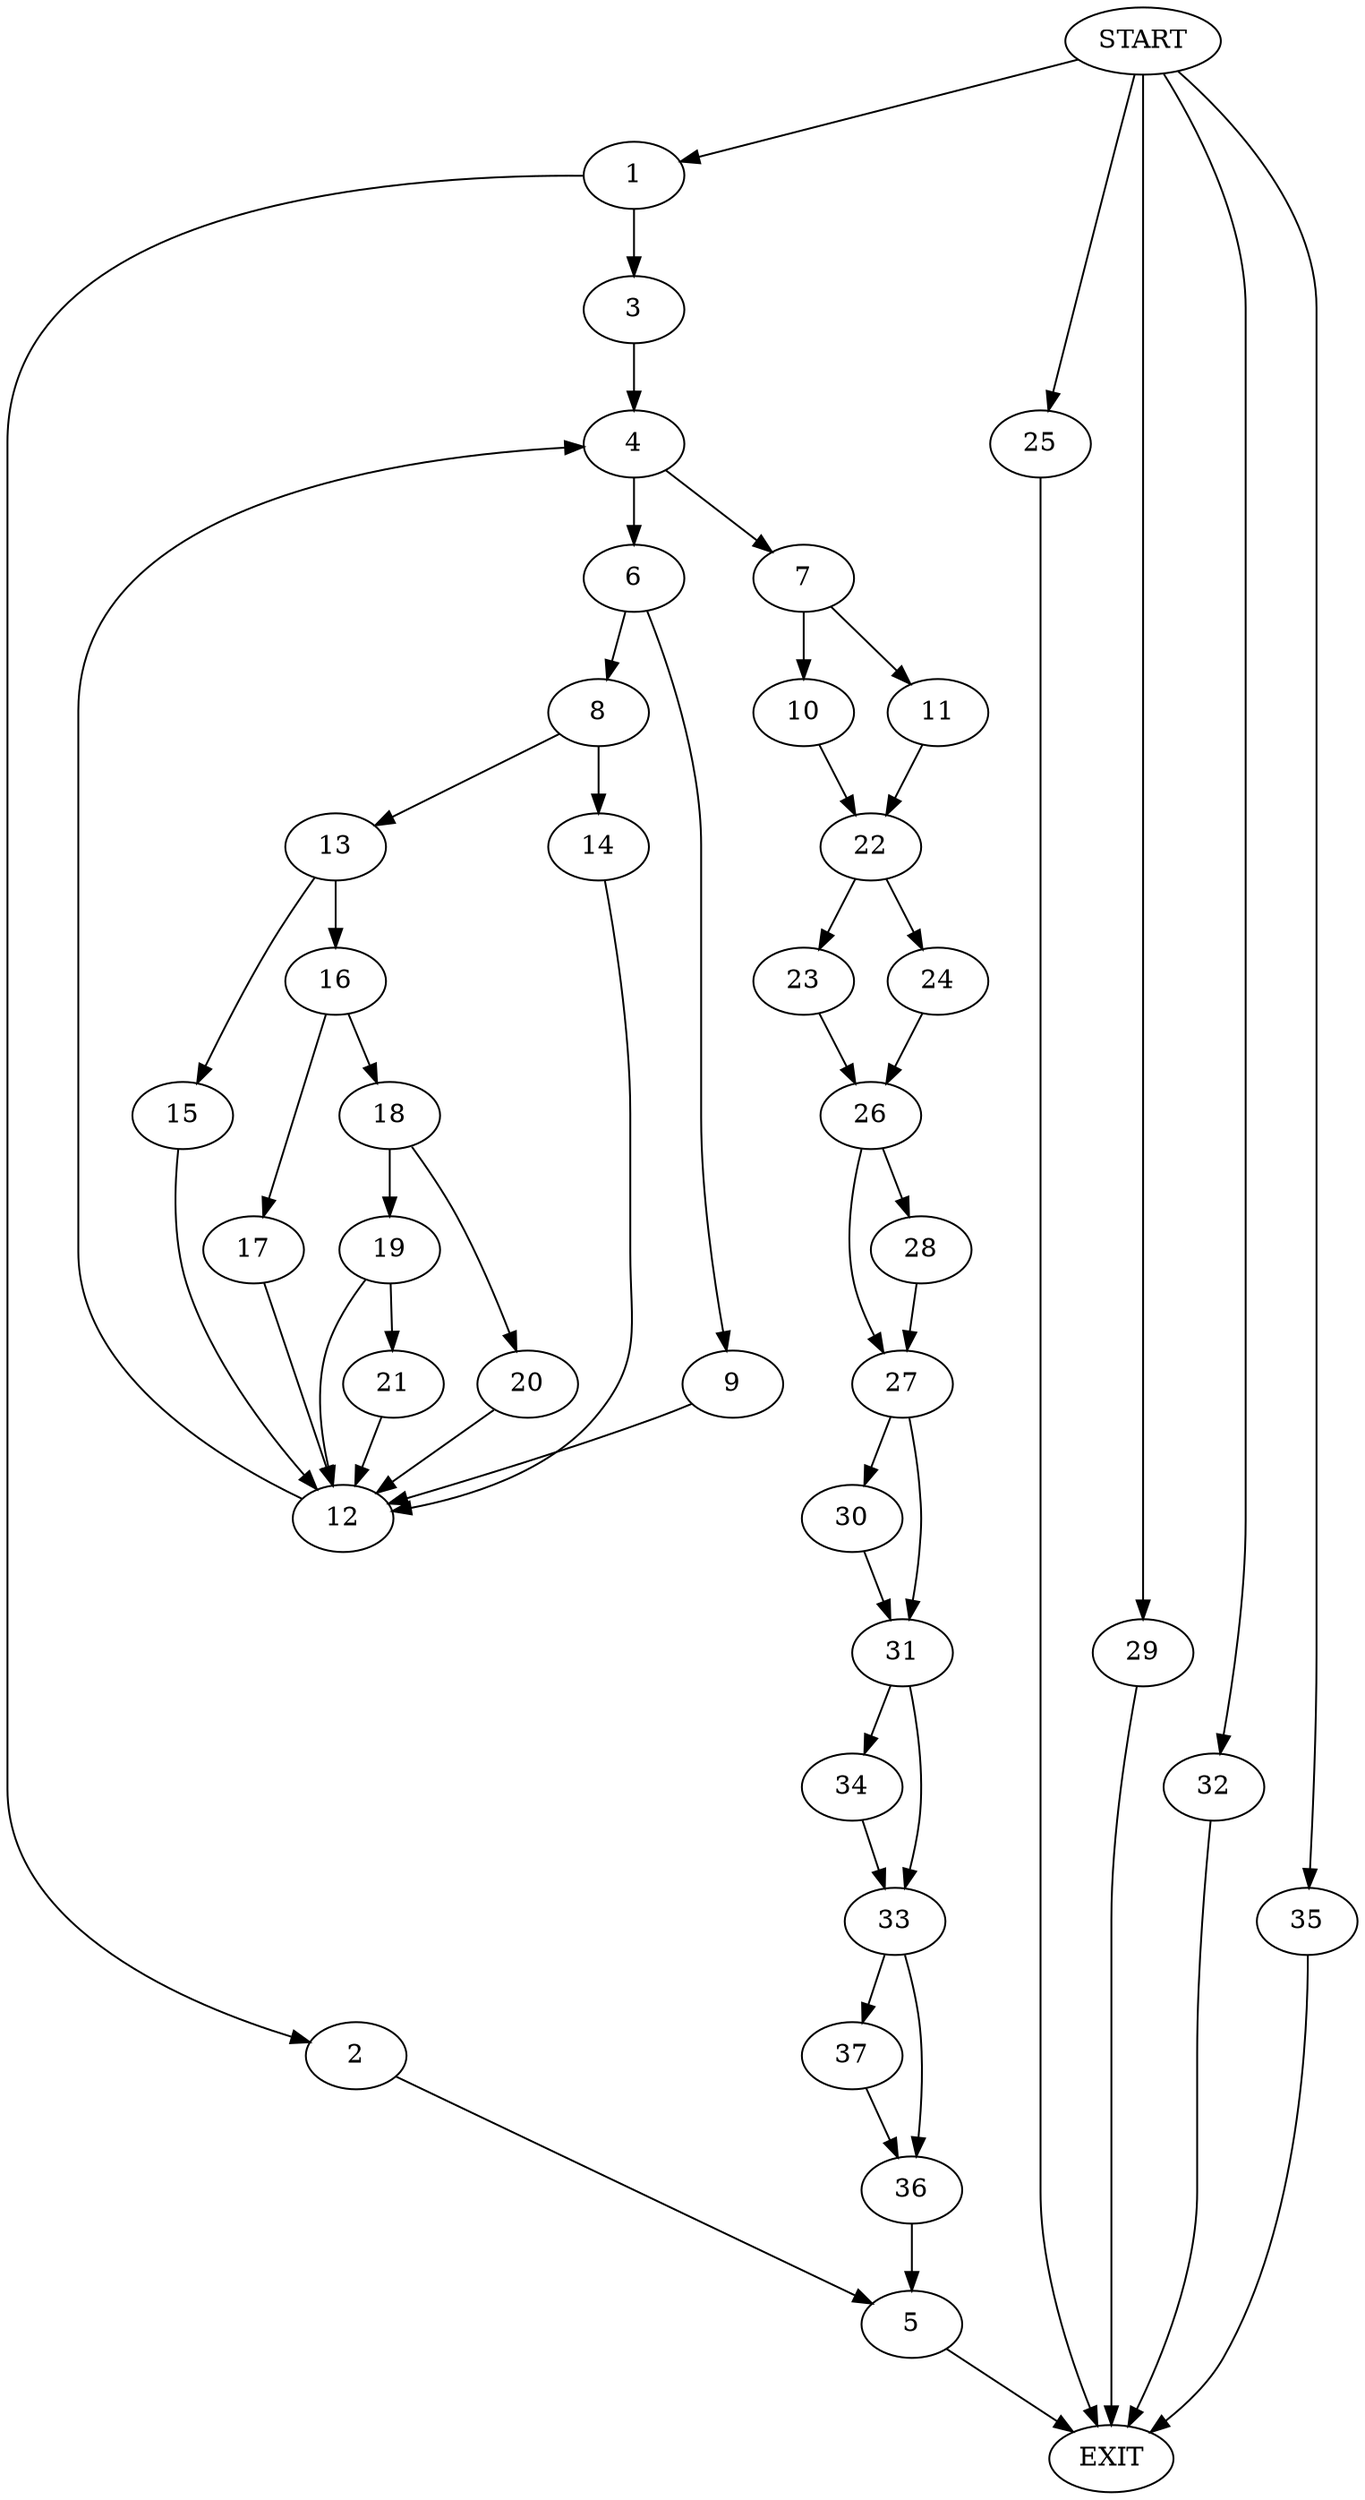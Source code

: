 digraph {
0 [label="START"]
38 [label="EXIT"]
0 -> 1
1 -> 2
1 -> 3
3 -> 4
2 -> 5
4 -> 6
4 -> 7
6 -> 8
6 -> 9
7 -> 10
7 -> 11
9 -> 12
8 -> 13
8 -> 14
12 -> 4
13 -> 15
13 -> 16
14 -> 12
16 -> 17
16 -> 18
15 -> 12
17 -> 12
18 -> 19
18 -> 20
19 -> 12
19 -> 21
20 -> 12
21 -> 12
10 -> 22
11 -> 22
22 -> 23
22 -> 24
0 -> 25
25 -> 38
23 -> 26
24 -> 26
26 -> 27
26 -> 28
0 -> 29
29 -> 38
27 -> 30
27 -> 31
28 -> 27
0 -> 32
32 -> 38
31 -> 33
31 -> 34
30 -> 31
0 -> 35
35 -> 38
34 -> 33
33 -> 36
33 -> 37
36 -> 5
37 -> 36
5 -> 38
}
